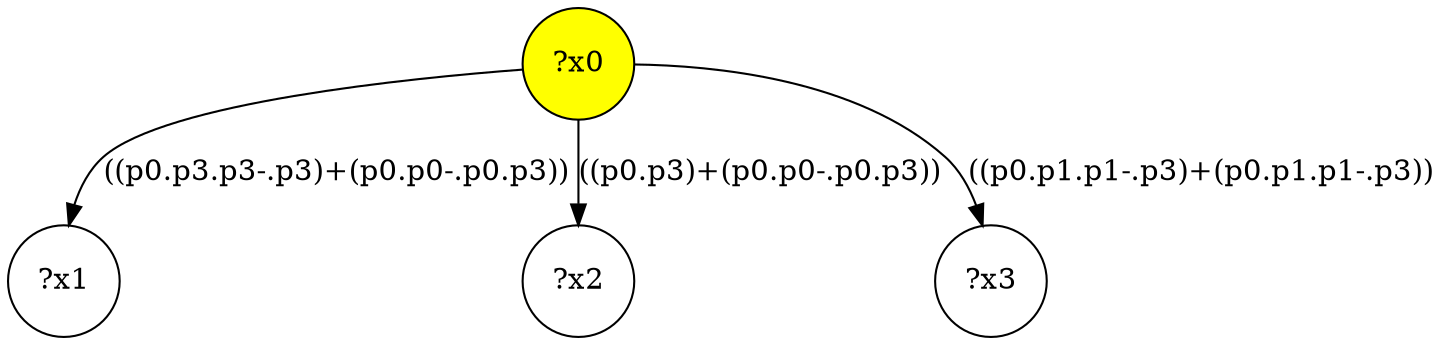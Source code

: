digraph g {
	x0 [fillcolor="yellow", style="filled," shape=circle, label="?x0"];
	x1 [shape=circle, label="?x1"];
	x0 -> x1 [label="((p0.p3.p3-.p3)+(p0.p0-.p0.p3))"];
	x2 [shape=circle, label="?x2"];
	x0 -> x2 [label="((p0.p3)+(p0.p0-.p0.p3))"];
	x3 [shape=circle, label="?x3"];
	x0 -> x3 [label="((p0.p1.p1-.p3)+(p0.p1.p1-.p3))"];
}
